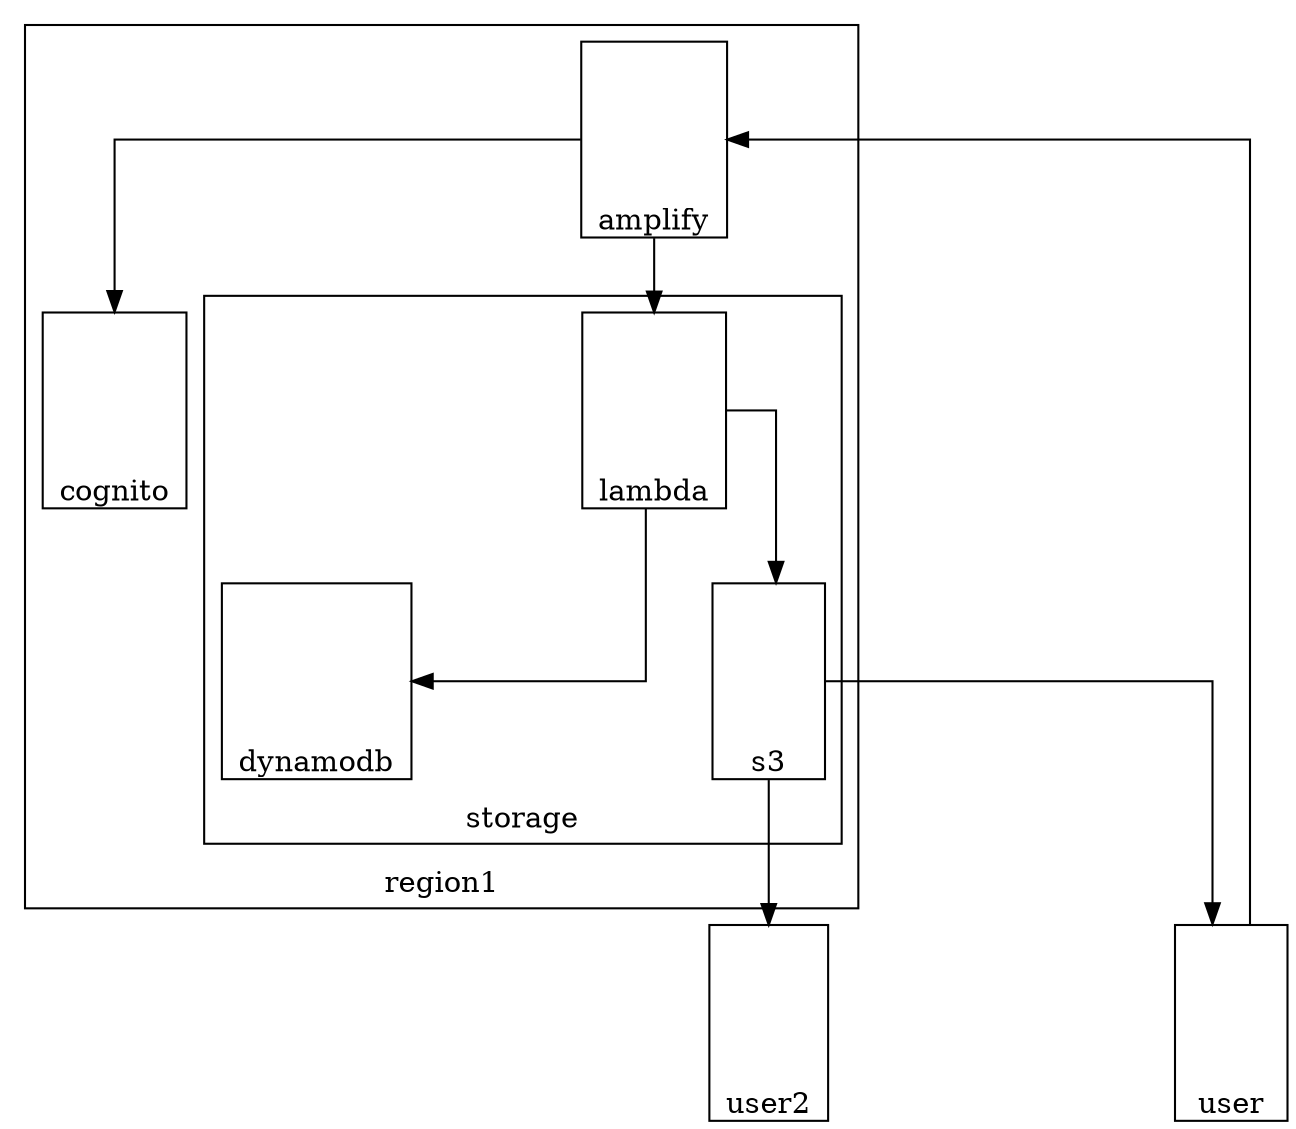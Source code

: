 digraph {
	graph [nodesep=2 splines=ortho]
	subgraph cluster_region1 {
		color=black
		rank=same
		labelloc=b
		label=region1
		amplify [label=amplify height=1.3 image="./assets/amplify.svg" labelloc=b shape=box]
		cognito [label=cognito height=1.3 image="./assets/cognito.svg" labelloc=b shape=box]
		subgraph cluster_storage {
			color=black
			rank=same
			labelloc=b
			label=storage
			dynamodb [label=dynamodb height=1.3 image="./assets/dynamodb.svg" labelloc=b shape=box]
			s3 [label=s3 height=1.3 image="./assets/s3standard.svg" labelloc=b shape=box]
			lambda [label=lambda height=1.3 image="./assets/lambda.svg" labelloc=b shape=box]
		}
	}
	subgraph cluster_storage {
		color=black
		rank=same
		labelloc=b
		label=storage
	}
	user2 [label=user2 height=1.3 image="./assets/user.svg" labelloc=b shape=box]
	user [label=user height=1.3 image="./assets/user.svg" labelloc=b shape=box]
	user -> amplify
	s3 -> user2
	s3 -> user
	amplify -> cognito
	amplify -> lambda
	lambda -> dynamodb
	lambda -> s3
}
